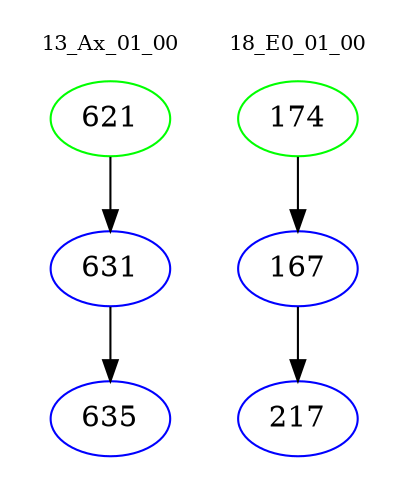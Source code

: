 digraph{
subgraph cluster_0 {
color = white
label = "13_Ax_01_00";
fontsize=10;
T0_621 [label="621", color="green"]
T0_621 -> T0_631 [color="black"]
T0_631 [label="631", color="blue"]
T0_631 -> T0_635 [color="black"]
T0_635 [label="635", color="blue"]
}
subgraph cluster_1 {
color = white
label = "18_E0_01_00";
fontsize=10;
T1_174 [label="174", color="green"]
T1_174 -> T1_167 [color="black"]
T1_167 [label="167", color="blue"]
T1_167 -> T1_217 [color="black"]
T1_217 [label="217", color="blue"]
}
}

